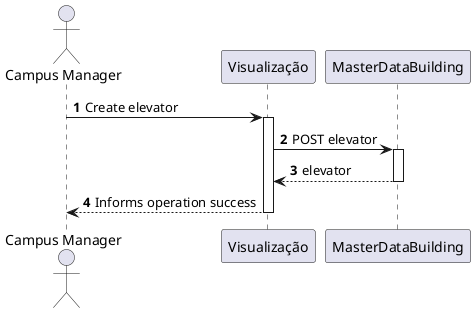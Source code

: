 @startuml

autonumber
actor "Campus Manager" as CM
participant Visualização
participant "MasterDataBuilding" as GI


CM -> Visualização: Create elevator
activate Visualização

Visualização -> GI: POST elevator
activate GI


GI --> Visualização: elevator
deactivate GI

CM <-- Visualização: Informs operation success
deactivate Visualização


@enduml
